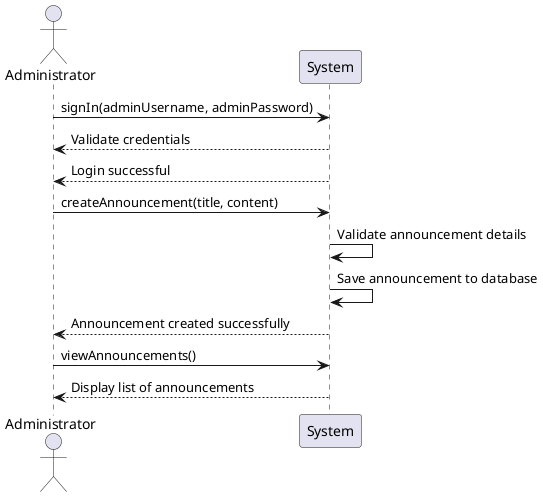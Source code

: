 @startuml

actor Administrator
participant "System" as LibrarySystem

Administrator -> LibrarySystem: signIn(adminUsername, adminPassword)
LibrarySystem --> Administrator: Validate credentials
LibrarySystem --> Administrator: Login successful

Administrator -> LibrarySystem: createAnnouncement(title, content)
LibrarySystem -> LibrarySystem: Validate announcement details
LibrarySystem -> LibrarySystem: Save announcement to database
LibrarySystem --> Administrator: Announcement created successfully

Administrator -> LibrarySystem: viewAnnouncements()
LibrarySystem --> Administrator: Display list of announcements

@enduml

